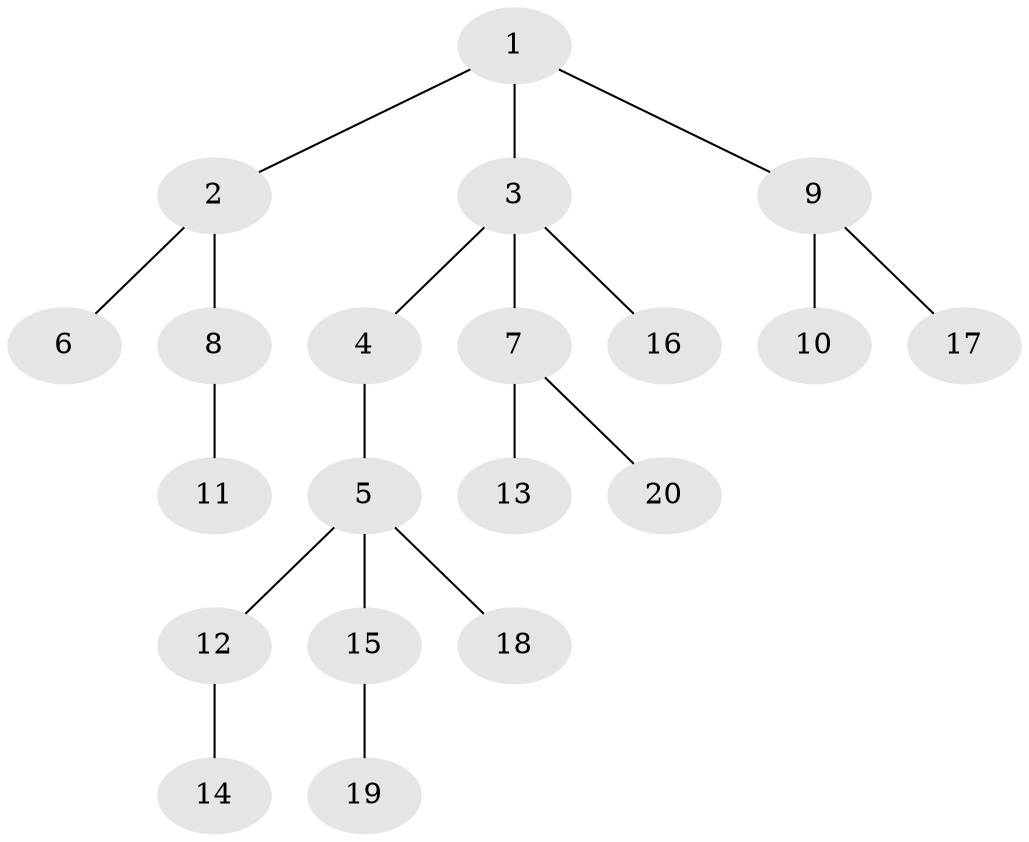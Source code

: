 // Generated by graph-tools (version 1.1) at 2025/46/02/15/25 05:46:28]
// undirected, 20 vertices, 19 edges
graph export_dot {
graph [start="1"]
  node [color=gray90,style=filled];
  1;
  2;
  3;
  4;
  5;
  6;
  7;
  8;
  9;
  10;
  11;
  12;
  13;
  14;
  15;
  16;
  17;
  18;
  19;
  20;
  1 -- 2;
  1 -- 3;
  1 -- 9;
  2 -- 6;
  2 -- 8;
  3 -- 4;
  3 -- 7;
  3 -- 16;
  4 -- 5;
  5 -- 12;
  5 -- 15;
  5 -- 18;
  7 -- 13;
  7 -- 20;
  8 -- 11;
  9 -- 10;
  9 -- 17;
  12 -- 14;
  15 -- 19;
}
